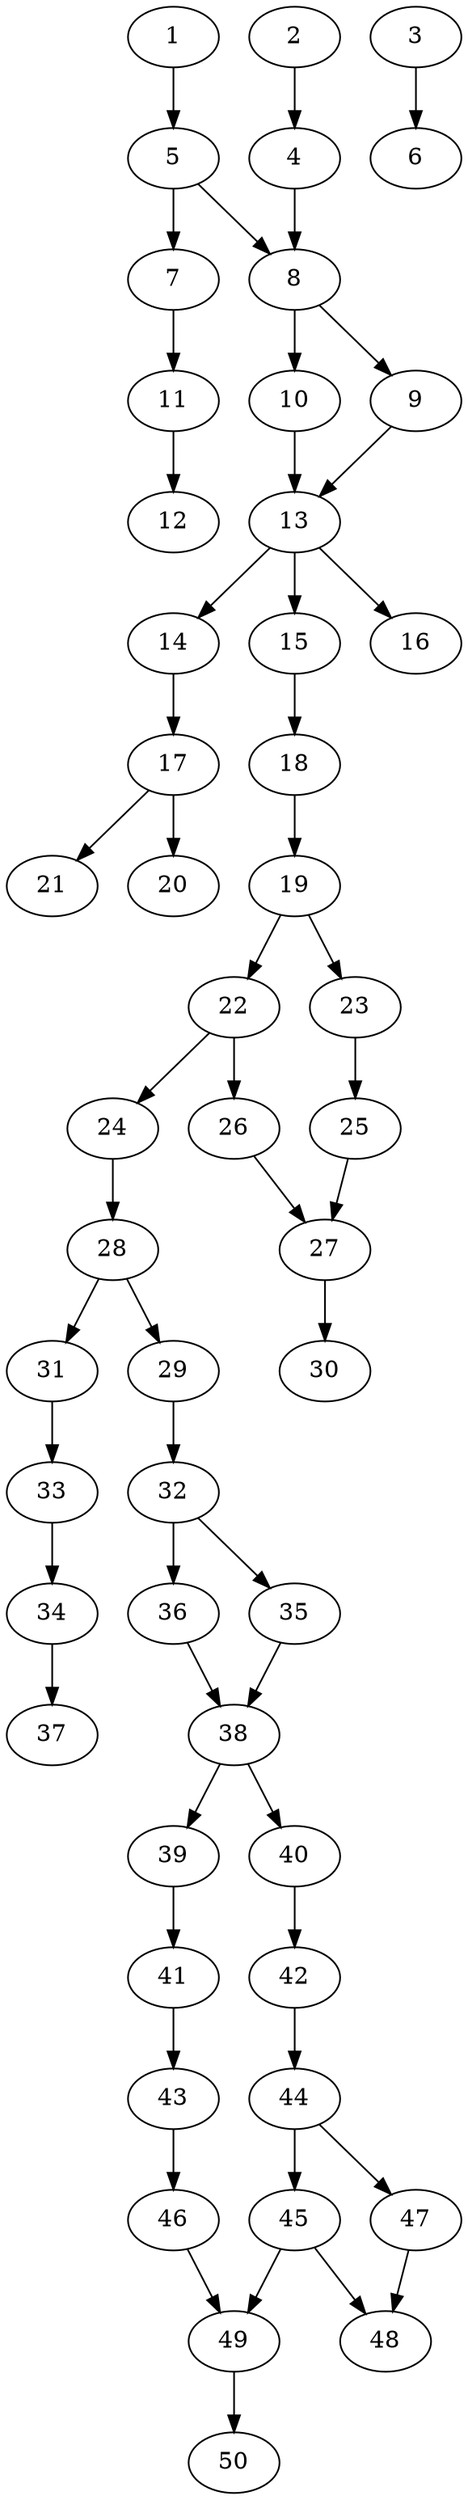 // DAG automatically generated by daggen at Thu Oct  3 14:07:57 2019
// ./daggen --dot -n 50 --ccr 0.5 --fat 0.3 --regular 0.9 --density 0.5 --mindata 5242880 --maxdata 52428800 
digraph G {
  1 [size="80498688", alpha="0.04", expect_size="40249344"] 
  1 -> 5 [size ="40249344"]
  2 [size="41455616", alpha="0.09", expect_size="20727808"] 
  2 -> 4 [size ="20727808"]
  3 [size="72079360", alpha="0.08", expect_size="36039680"] 
  3 -> 6 [size ="36039680"]
  4 [size="14919680", alpha="0.07", expect_size="7459840"] 
  4 -> 8 [size ="7459840"]
  5 [size="62042112", alpha="0.07", expect_size="31021056"] 
  5 -> 7 [size ="31021056"]
  5 -> 8 [size ="31021056"]
  6 [size="19380224", alpha="0.20", expect_size="9690112"] 
  7 [size="20451328", alpha="0.06", expect_size="10225664"] 
  7 -> 11 [size ="10225664"]
  8 [size="74121216", alpha="0.04", expect_size="37060608"] 
  8 -> 9 [size ="37060608"]
  8 -> 10 [size ="37060608"]
  9 [size="96550912", alpha="0.13", expect_size="48275456"] 
  9 -> 13 [size ="48275456"]
  10 [size="18307072", alpha="0.02", expect_size="9153536"] 
  10 -> 13 [size ="9153536"]
  11 [size="77355008", alpha="0.09", expect_size="38677504"] 
  11 -> 12 [size ="38677504"]
  12 [size="97275904", alpha="0.06", expect_size="48637952"] 
  13 [size="46860288", alpha="0.00", expect_size="23430144"] 
  13 -> 14 [size ="23430144"]
  13 -> 15 [size ="23430144"]
  13 -> 16 [size ="23430144"]
  14 [size="84301824", alpha="0.13", expect_size="42150912"] 
  14 -> 17 [size ="42150912"]
  15 [size="22611968", alpha="0.20", expect_size="11305984"] 
  15 -> 18 [size ="11305984"]
  16 [size="57681920", alpha="0.11", expect_size="28840960"] 
  17 [size="55576576", alpha="0.13", expect_size="27788288"] 
  17 -> 20 [size ="27788288"]
  17 -> 21 [size ="27788288"]
  18 [size="81641472", alpha="0.15", expect_size="40820736"] 
  18 -> 19 [size ="40820736"]
  19 [size="102467584", alpha="0.02", expect_size="51233792"] 
  19 -> 22 [size ="51233792"]
  19 -> 23 [size ="51233792"]
  20 [size="68853760", alpha="0.05", expect_size="34426880"] 
  21 [size="79847424", alpha="0.04", expect_size="39923712"] 
  22 [size="28991488", alpha="0.08", expect_size="14495744"] 
  22 -> 24 [size ="14495744"]
  22 -> 26 [size ="14495744"]
  23 [size="58943488", alpha="0.06", expect_size="29471744"] 
  23 -> 25 [size ="29471744"]
  24 [size="59181056", alpha="0.05", expect_size="29590528"] 
  24 -> 28 [size ="29590528"]
  25 [size="26097664", alpha="0.14", expect_size="13048832"] 
  25 -> 27 [size ="13048832"]
  26 [size="25954304", alpha="0.06", expect_size="12977152"] 
  26 -> 27 [size ="12977152"]
  27 [size="78530560", alpha="0.20", expect_size="39265280"] 
  27 -> 30 [size ="39265280"]
  28 [size="44292096", alpha="0.07", expect_size="22146048"] 
  28 -> 29 [size ="22146048"]
  28 -> 31 [size ="22146048"]
  29 [size="19589120", alpha="0.12", expect_size="9794560"] 
  29 -> 32 [size ="9794560"]
  30 [size="29147136", alpha="0.19", expect_size="14573568"] 
  31 [size="54472704", alpha="0.00", expect_size="27236352"] 
  31 -> 33 [size ="27236352"]
  32 [size="71206912", alpha="0.00", expect_size="35603456"] 
  32 -> 35 [size ="35603456"]
  32 -> 36 [size ="35603456"]
  33 [size="15949824", alpha="0.07", expect_size="7974912"] 
  33 -> 34 [size ="7974912"]
  34 [size="44668928", alpha="0.10", expect_size="22334464"] 
  34 -> 37 [size ="22334464"]
  35 [size="67426304", alpha="0.16", expect_size="33713152"] 
  35 -> 38 [size ="33713152"]
  36 [size="41408512", alpha="0.11", expect_size="20704256"] 
  36 -> 38 [size ="20704256"]
  37 [size="69885952", alpha="0.17", expect_size="34942976"] 
  38 [size="68448256", alpha="0.17", expect_size="34224128"] 
  38 -> 39 [size ="34224128"]
  38 -> 40 [size ="34224128"]
  39 [size="100734976", alpha="0.16", expect_size="50367488"] 
  39 -> 41 [size ="50367488"]
  40 [size="64069632", alpha="0.08", expect_size="32034816"] 
  40 -> 42 [size ="32034816"]
  41 [size="60647424", alpha="0.15", expect_size="30323712"] 
  41 -> 43 [size ="30323712"]
  42 [size="62961664", alpha="0.06", expect_size="31480832"] 
  42 -> 44 [size ="31480832"]
  43 [size="63434752", alpha="0.07", expect_size="31717376"] 
  43 -> 46 [size ="31717376"]
  44 [size="98441216", alpha="0.18", expect_size="49220608"] 
  44 -> 45 [size ="49220608"]
  44 -> 47 [size ="49220608"]
  45 [size="53055488", alpha="0.13", expect_size="26527744"] 
  45 -> 48 [size ="26527744"]
  45 -> 49 [size ="26527744"]
  46 [size="33775616", alpha="0.10", expect_size="16887808"] 
  46 -> 49 [size ="16887808"]
  47 [size="87799808", alpha="0.03", expect_size="43899904"] 
  47 -> 48 [size ="43899904"]
  48 [size="71475200", alpha="0.02", expect_size="35737600"] 
  49 [size="55957504", alpha="0.03", expect_size="27978752"] 
  49 -> 50 [size ="27978752"]
  50 [size="38860800", alpha="0.09", expect_size="19430400"] 
}
